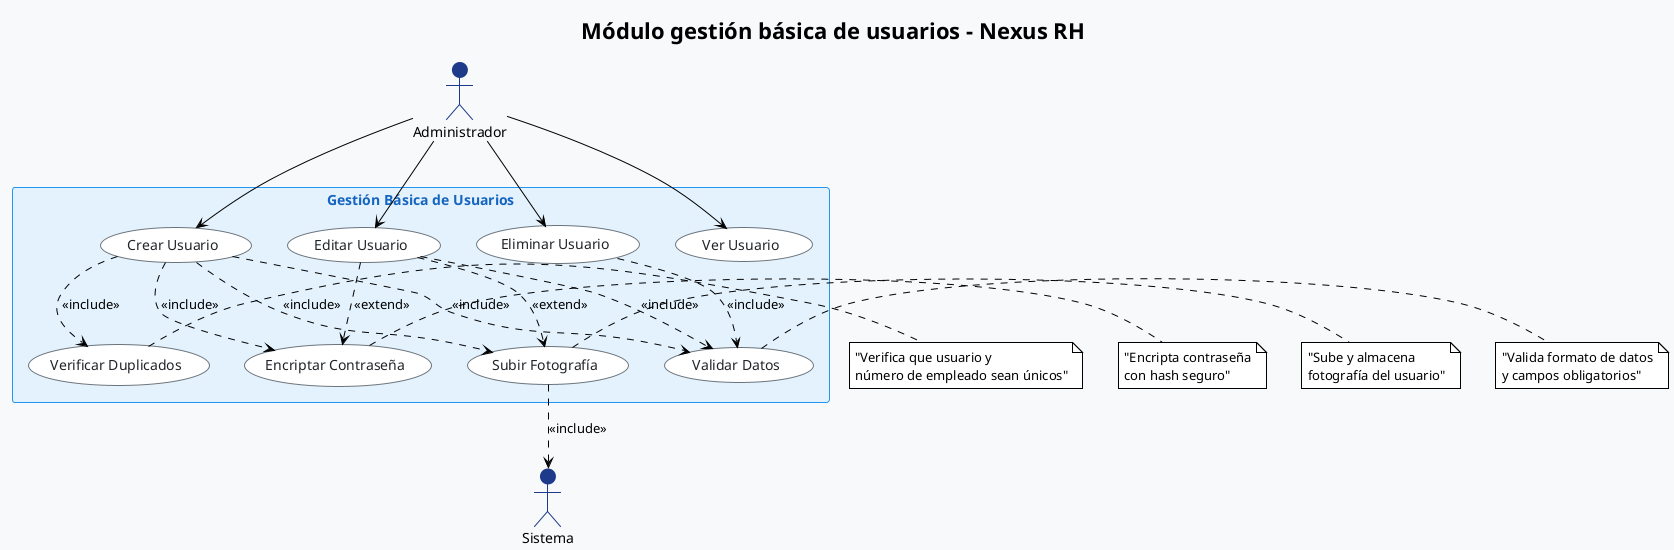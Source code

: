 @startuml "Nexus RH - Submódulo gestión básica de usuarios"
!theme plain
skinparam backgroundColor #F8F9FA
skinparam actor {
    BackgroundColor #1e3a8a
    BorderColor #1e3a8a
    FontColor #000000
}
skinparam usecase {
    BackgroundColor #FFFFFF
    BorderColor #6c757d
    FontColor #212529
}
skinparam rectangle {
    BackgroundColor #E3F2FD
    BorderColor #2196F3
    FontColor #1565C0
}

title "Módulo gestión básica de usuarios - Nexus RH"

actor Administrador
actor Sistema

rectangle "Gestión Básica de Usuarios" {
    usecase "Crear Usuario" as UC1
    usecase "Editar Usuario" as UC2
    usecase "Eliminar Usuario" as UC3
    usecase "Ver Usuario" as UC4
    usecase "Validar Datos" as UC5
    usecase "Subir Fotografía" as UC6
    usecase "Encriptar Contraseña" as UC7
    usecase "Verificar Duplicados" as UC8
}

' Relaciones principales del Administrador
Administrador --> UC1
Administrador --> UC2
Administrador --> UC3
Administrador --> UC4

' Relaciones internas
UC1 ..> UC5 : <<include>>
UC1 ..> UC6 : <<include>>
UC1 ..> UC7 : <<include>>
UC1 ..> UC8 : <<include>>

UC2 ..> UC5 : <<include>>
UC2 ..> UC6 : <<extend>>
UC2 ..> UC7 : <<extend>>

UC3 ..> UC5 : <<include>>

UC6 ..> Sistema : <<include>>

' Notas explicativas
note right of UC5 : "Valida formato de datos\ny campos obligatorios"
note right of UC7 : "Encripta contraseña\ncon hash seguro"
note right of UC8 : "Verifica que usuario y\nnúmero de empleado sean únicos"
note right of UC6 : "Sube y almacena\nfotografía del usuario"

@enduml 
